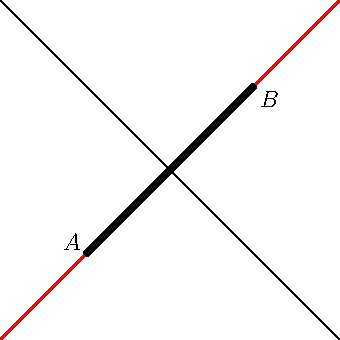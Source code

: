 import geometry;
size(6cm,0);
point A=SW, B=NE;
label("$A$", A, NW); label("$B$", B, SE);

line l=line(A,B);
draw(l, bp+red);

segment s=l;
draw(s, linewidth(3bp));
draw(line(rotate(90,midpoint(s))*s));
draw(box(2*A,2*B), invisible);
